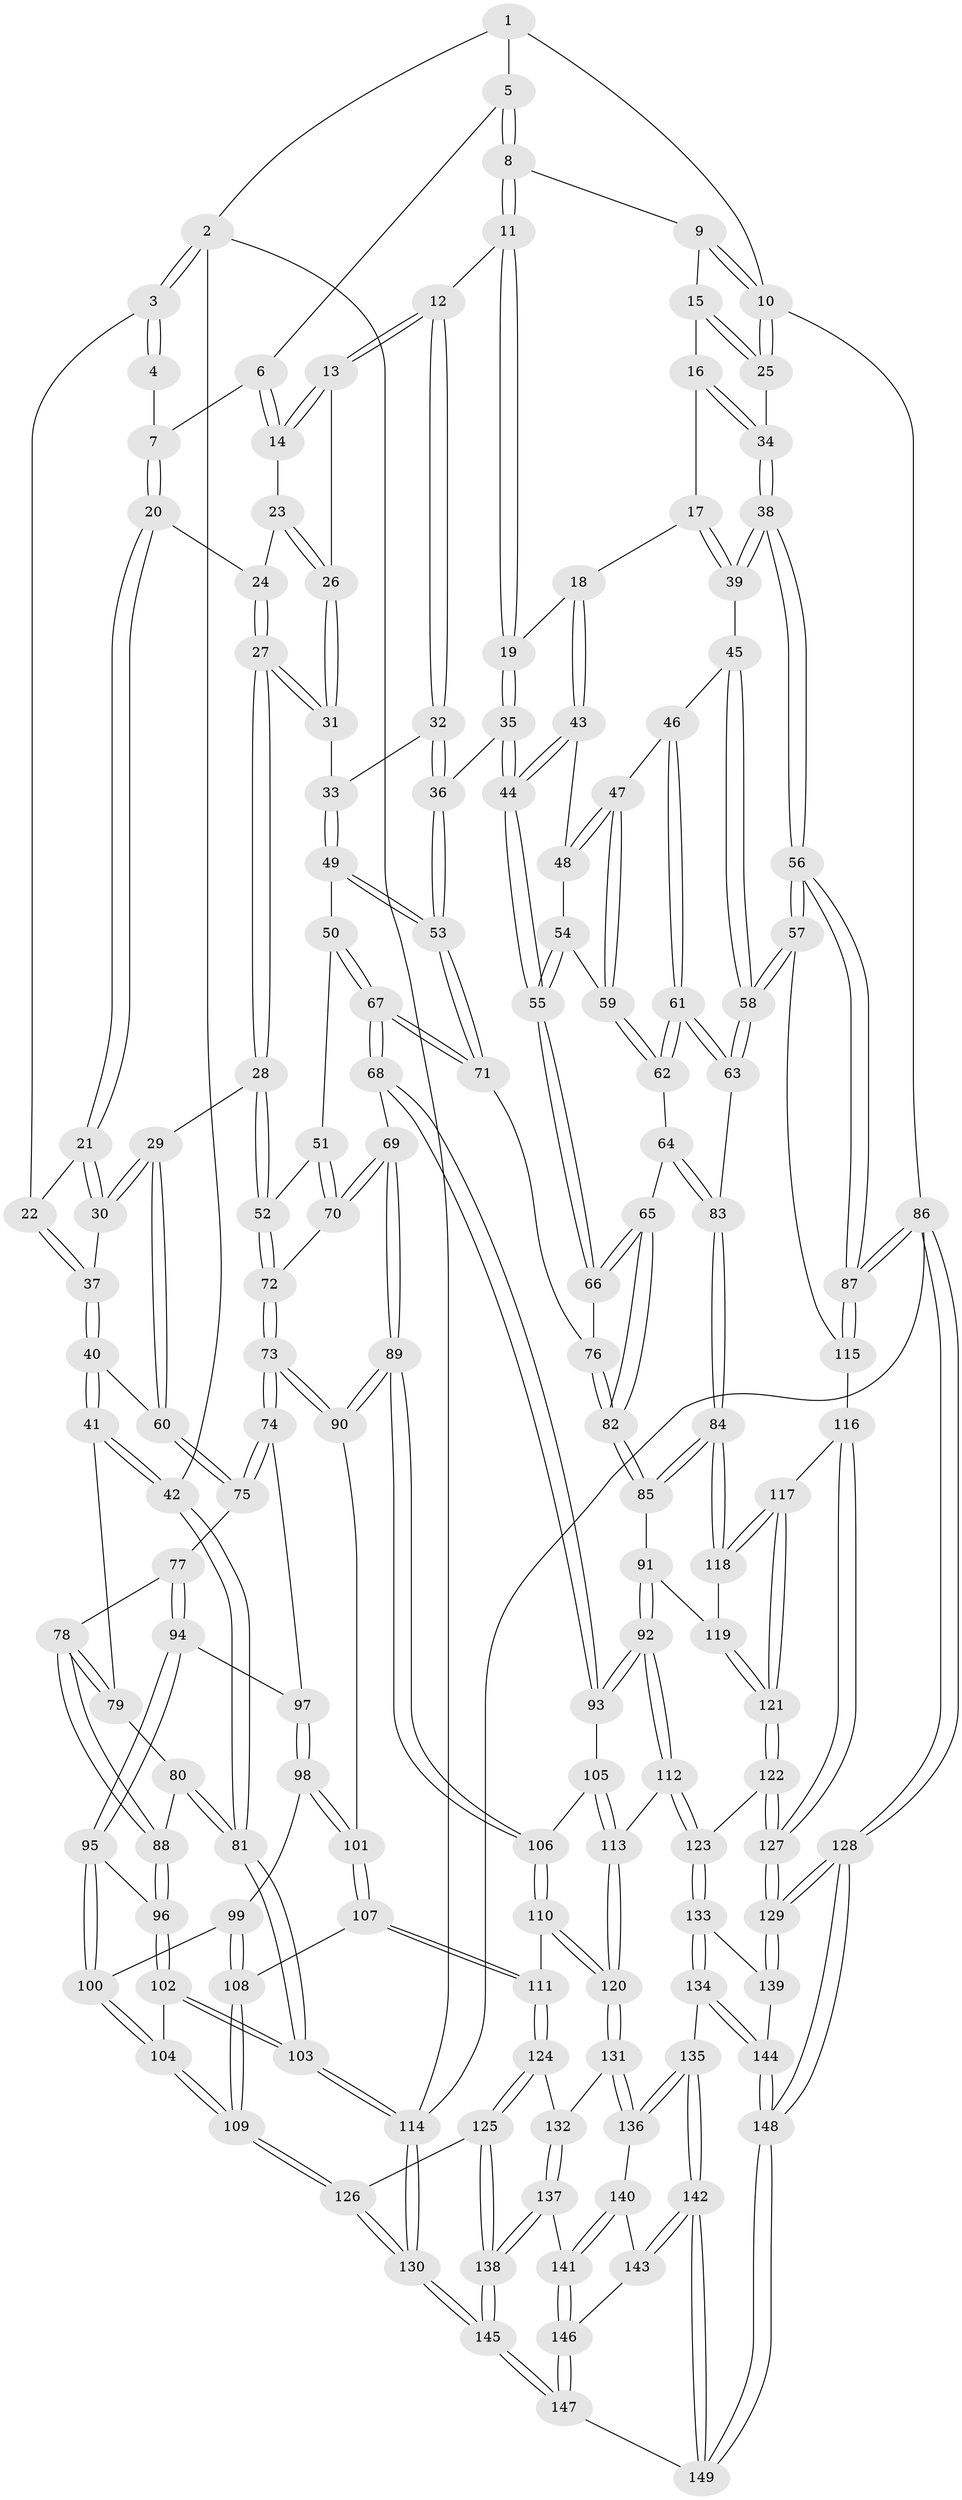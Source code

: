// coarse degree distribution, {5: 0.02666666666666667, 3: 0.37333333333333335, 4: 0.5866666666666667, 6: 0.013333333333333334}
// Generated by graph-tools (version 1.1) at 2025/38/03/04/25 23:38:33]
// undirected, 149 vertices, 369 edges
graph export_dot {
  node [color=gray90,style=filled];
  1 [pos="+0.17650014780140452+0"];
  2 [pos="+0+0.17096552995806402"];
  3 [pos="+0+0.1699887146181936"];
  4 [pos="+0.16510774758819569+0"];
  5 [pos="+0.5085907952589643+0"];
  6 [pos="+0.466786405700707+0"];
  7 [pos="+0.20680319784999426+0.07724108111420151"];
  8 [pos="+0.8427761373356024+0"];
  9 [pos="+0.9082050772378306+0"];
  10 [pos="+1+0"];
  11 [pos="+0.7675933047661395+0.1461900440558145"];
  12 [pos="+0.6744260011857061+0.19054600417466383"];
  13 [pos="+0.6512921721390786+0.17892876112288156"];
  14 [pos="+0.46111878918580307+0.06243928014305462"];
  15 [pos="+0.9735929966629878+0.1757179987019274"];
  16 [pos="+0.9218202546761993+0.23374643386885435"];
  17 [pos="+0.9011880064388815+0.2445399691413813"];
  18 [pos="+0.8294708019268108+0.22108760616445794"];
  19 [pos="+0.7992683830215875+0.1957226161840454"];
  20 [pos="+0.20793550544622708+0.10595098466752735"];
  21 [pos="+0.11351369846623156+0.18628016949850068"];
  22 [pos="+0.029264171137128835+0.19908535505051894"];
  23 [pos="+0.4544891381467712+0.07625213154935388"];
  24 [pos="+0.23534482228792236+0.12354705463817064"];
  25 [pos="+1+0.17681407324671694"];
  26 [pos="+0.4392775187069667+0.1785110846347303"];
  27 [pos="+0.3490219320062807+0.27689291139277783"];
  28 [pos="+0.3366039991112202+0.31504963947473913"];
  29 [pos="+0.25805618729217605+0.33936343685338677"];
  30 [pos="+0.18443524540792622+0.2845342771870707"];
  31 [pos="+0.4313812260692833+0.21159576156324006"];
  32 [pos="+0.621172972754876+0.25611006786095597"];
  33 [pos="+0.5736876128341855+0.2816455838511623"];
  34 [pos="+1+0.178671609117034"];
  35 [pos="+0.7296570053350905+0.3809026859771141"];
  36 [pos="+0.7000084138708963+0.38932863564323467"];
  37 [pos="+0.07679155770947405+0.3521344619133648"];
  38 [pos="+1+0.3575247977398413"];
  39 [pos="+0.9740262009166384+0.33226518551054945"];
  40 [pos="+0.07690583197108114+0.3628463703802297"];
  41 [pos="+0.047997650532548196+0.41603603328705246"];
  42 [pos="+0+0.44094699084984273"];
  43 [pos="+0.8389682398001366+0.32604379396206207"];
  44 [pos="+0.8009331482970259+0.4171470038879649"];
  45 [pos="+0.9611237682373036+0.3486268584547112"];
  46 [pos="+0.9343032673710009+0.3749514020277969"];
  47 [pos="+0.9204213831457281+0.3804336866325833"];
  48 [pos="+0.8480154058066722+0.33485051657671977"];
  49 [pos="+0.5656699697494536+0.31031837944347024"];
  50 [pos="+0.5489255862354449+0.35844480571022236"];
  51 [pos="+0.47659279766205215+0.36734157567646747"];
  52 [pos="+0.35863299218762823+0.34630461125759615"];
  53 [pos="+0.6865872346233678+0.4051022023823942"];
  54 [pos="+0.872532996950903+0.3949897348141906"];
  55 [pos="+0.8033868255891095+0.4211445986615328"];
  56 [pos="+1+0.6011632689902107"];
  57 [pos="+1+0.5949822926955407"];
  58 [pos="+1+0.5784834217580532"];
  59 [pos="+0.903710158309297+0.3956746391259524"];
  60 [pos="+0.22783989180865433+0.3769371650846698"];
  61 [pos="+0.9639772105490699+0.4956544012219828"];
  62 [pos="+0.8989930527722114+0.4214706676268419"];
  63 [pos="+1+0.577405759931237"];
  64 [pos="+0.839672278144084+0.4846883259436911"];
  65 [pos="+0.8329032262816063+0.48289796787891553"];
  66 [pos="+0.8102044546795419+0.45193927123967653"];
  67 [pos="+0.5964011363953365+0.4864528837373177"];
  68 [pos="+0.5733522596840592+0.5271232927835108"];
  69 [pos="+0.48936659893282897+0.49422904710200977"];
  70 [pos="+0.4803827443675148+0.488236000768043"];
  71 [pos="+0.6432102911613019+0.46473241810187865"];
  72 [pos="+0.37803795812762064+0.44803917376835684"];
  73 [pos="+0.32285666036526345+0.5425975512073815"];
  74 [pos="+0.28012696632640427+0.5246912681401467"];
  75 [pos="+0.2053076124303985+0.44873988724452296"];
  76 [pos="+0.7117662346090953+0.4888597960492177"];
  77 [pos="+0.1363449786883447+0.48666248550166974"];
  78 [pos="+0.12265094524473345+0.4852648233933863"];
  79 [pos="+0.08871898081102608+0.4613678558223597"];
  80 [pos="+0.02113998169618964+0.531187762134682"];
  81 [pos="+0+0.5103125287759672"];
  82 [pos="+0.7692780162727794+0.5659950630889239"];
  83 [pos="+0.9890097578563103+0.5786031441470428"];
  84 [pos="+0.8606581938108445+0.6511431077318097"];
  85 [pos="+0.7592802540042362+0.6344324724293601"];
  86 [pos="+1+1"];
  87 [pos="+1+0.9660387791542917"];
  88 [pos="+0.06953838392573262+0.5710512256231445"];
  89 [pos="+0.35111450892269364+0.6022978264467579"];
  90 [pos="+0.33416929361803005+0.581489435553831"];
  91 [pos="+0.7571148538573893+0.6355237724107154"];
  92 [pos="+0.6554813343149926+0.6730958978298527"];
  93 [pos="+0.5737925032937088+0.5350489219228305"];
  94 [pos="+0.15485844752124803+0.5309135055143969"];
  95 [pos="+0.12545749549220261+0.6153273996853484"];
  96 [pos="+0.06902269040296304+0.5778024921315672"];
  97 [pos="+0.19646962188715308+0.5692879227757379"];
  98 [pos="+0.1966560430860696+0.6149145170991922"];
  99 [pos="+0.19151212676412238+0.6171072834413214"];
  100 [pos="+0.13062183802061345+0.6244432380342888"];
  101 [pos="+0.22507638233506247+0.6283020688050357"];
  102 [pos="+0+0.67715270437648"];
  103 [pos="+0+0.6659129609391772"];
  104 [pos="+0.09255525651403153+0.7351595390746976"];
  105 [pos="+0.45667924755567635+0.6183863842546827"];
  106 [pos="+0.37913496951808684+0.6513179903594828"];
  107 [pos="+0.2394301723749548+0.7292364210429383"];
  108 [pos="+0.16422857725814508+0.7407946791987293"];
  109 [pos="+0.11222307410150048+0.7576187636419565"];
  110 [pos="+0.3772954338225175+0.6711967700938747"];
  111 [pos="+0.3210124885723389+0.7552955402369826"];
  112 [pos="+0.6333311766036686+0.7438813509386761"];
  113 [pos="+0.5985097614260071+0.7658775147579481"];
  114 [pos="+0+1"];
  115 [pos="+0.9153522182771908+0.7730372212478349"];
  116 [pos="+0.8947586537537193+0.7765793086887798"];
  117 [pos="+0.8852947037518536+0.769596716827123"];
  118 [pos="+0.8654599875486442+0.7091501979829113"];
  119 [pos="+0.8010927470937366+0.7529823020952409"];
  120 [pos="+0.5724547302497472+0.7863440975639443"];
  121 [pos="+0.7753232046893832+0.8168577731381529"];
  122 [pos="+0.7652830650388075+0.8250586662587024"];
  123 [pos="+0.726444961805156+0.8191564415962408"];
  124 [pos="+0.32690805433129877+0.7916906814882811"];
  125 [pos="+0.2741188882667955+0.8693702005677026"];
  126 [pos="+0.11045499129975071+0.8490795915940028"];
  127 [pos="+0.9102908640536288+0.9825934796725797"];
  128 [pos="+1+1"];
  129 [pos="+0.9262691302448052+1"];
  130 [pos="+0+1"];
  131 [pos="+0.5621339559120087+0.8053643185726972"];
  132 [pos="+0.3922266611212356+0.8320976966703276"];
  133 [pos="+0.711197581213922+0.8921569762522259"];
  134 [pos="+0.6526425942614803+0.9397657797079831"];
  135 [pos="+0.6337579927111882+0.9392607138306737"];
  136 [pos="+0.5608592534751918+0.8260530824045389"];
  137 [pos="+0.4101697481413386+0.916107518737999"];
  138 [pos="+0.28973420194744903+0.9990150365462201"];
  139 [pos="+0.7309078318741625+0.9288348645794782"];
  140 [pos="+0.5605461197265555+0.826649578055078"];
  141 [pos="+0.43317430133004003+0.9275374486408969"];
  142 [pos="+0.5970269241347009+1"];
  143 [pos="+0.5320389851572278+0.9321432912598853"];
  144 [pos="+0.7007848265009257+0.9837185973898182"];
  145 [pos="+0.2082737725411782+1"];
  146 [pos="+0.4719574837728508+0.9845042211223717"];
  147 [pos="+0.4583970483350534+1"];
  148 [pos="+0.8208563578677949+1"];
  149 [pos="+0.5797571043732636+1"];
  1 -- 2;
  1 -- 5;
  1 -- 10;
  2 -- 3;
  2 -- 3;
  2 -- 42;
  2 -- 114;
  3 -- 4;
  3 -- 4;
  3 -- 22;
  4 -- 7;
  5 -- 6;
  5 -- 8;
  5 -- 8;
  6 -- 7;
  6 -- 14;
  6 -- 14;
  7 -- 20;
  7 -- 20;
  8 -- 9;
  8 -- 11;
  8 -- 11;
  9 -- 10;
  9 -- 10;
  9 -- 15;
  10 -- 25;
  10 -- 25;
  10 -- 86;
  11 -- 12;
  11 -- 19;
  11 -- 19;
  12 -- 13;
  12 -- 13;
  12 -- 32;
  12 -- 32;
  13 -- 14;
  13 -- 14;
  13 -- 26;
  14 -- 23;
  15 -- 16;
  15 -- 25;
  15 -- 25;
  16 -- 17;
  16 -- 34;
  16 -- 34;
  17 -- 18;
  17 -- 39;
  17 -- 39;
  18 -- 19;
  18 -- 43;
  18 -- 43;
  19 -- 35;
  19 -- 35;
  20 -- 21;
  20 -- 21;
  20 -- 24;
  21 -- 22;
  21 -- 30;
  21 -- 30;
  22 -- 37;
  22 -- 37;
  23 -- 24;
  23 -- 26;
  23 -- 26;
  24 -- 27;
  24 -- 27;
  25 -- 34;
  26 -- 31;
  26 -- 31;
  27 -- 28;
  27 -- 28;
  27 -- 31;
  27 -- 31;
  28 -- 29;
  28 -- 52;
  28 -- 52;
  29 -- 30;
  29 -- 30;
  29 -- 60;
  29 -- 60;
  30 -- 37;
  31 -- 33;
  32 -- 33;
  32 -- 36;
  32 -- 36;
  33 -- 49;
  33 -- 49;
  34 -- 38;
  34 -- 38;
  35 -- 36;
  35 -- 44;
  35 -- 44;
  36 -- 53;
  36 -- 53;
  37 -- 40;
  37 -- 40;
  38 -- 39;
  38 -- 39;
  38 -- 56;
  38 -- 56;
  39 -- 45;
  40 -- 41;
  40 -- 41;
  40 -- 60;
  41 -- 42;
  41 -- 42;
  41 -- 79;
  42 -- 81;
  42 -- 81;
  43 -- 44;
  43 -- 44;
  43 -- 48;
  44 -- 55;
  44 -- 55;
  45 -- 46;
  45 -- 58;
  45 -- 58;
  46 -- 47;
  46 -- 61;
  46 -- 61;
  47 -- 48;
  47 -- 48;
  47 -- 59;
  47 -- 59;
  48 -- 54;
  49 -- 50;
  49 -- 53;
  49 -- 53;
  50 -- 51;
  50 -- 67;
  50 -- 67;
  51 -- 52;
  51 -- 70;
  51 -- 70;
  52 -- 72;
  52 -- 72;
  53 -- 71;
  53 -- 71;
  54 -- 55;
  54 -- 55;
  54 -- 59;
  55 -- 66;
  55 -- 66;
  56 -- 57;
  56 -- 57;
  56 -- 87;
  56 -- 87;
  57 -- 58;
  57 -- 58;
  57 -- 115;
  58 -- 63;
  58 -- 63;
  59 -- 62;
  59 -- 62;
  60 -- 75;
  60 -- 75;
  61 -- 62;
  61 -- 62;
  61 -- 63;
  61 -- 63;
  62 -- 64;
  63 -- 83;
  64 -- 65;
  64 -- 83;
  64 -- 83;
  65 -- 66;
  65 -- 66;
  65 -- 82;
  65 -- 82;
  66 -- 76;
  67 -- 68;
  67 -- 68;
  67 -- 71;
  67 -- 71;
  68 -- 69;
  68 -- 93;
  68 -- 93;
  69 -- 70;
  69 -- 70;
  69 -- 89;
  69 -- 89;
  70 -- 72;
  71 -- 76;
  72 -- 73;
  72 -- 73;
  73 -- 74;
  73 -- 74;
  73 -- 90;
  73 -- 90;
  74 -- 75;
  74 -- 75;
  74 -- 97;
  75 -- 77;
  76 -- 82;
  76 -- 82;
  77 -- 78;
  77 -- 94;
  77 -- 94;
  78 -- 79;
  78 -- 79;
  78 -- 88;
  78 -- 88;
  79 -- 80;
  80 -- 81;
  80 -- 81;
  80 -- 88;
  81 -- 103;
  81 -- 103;
  82 -- 85;
  82 -- 85;
  83 -- 84;
  83 -- 84;
  84 -- 85;
  84 -- 85;
  84 -- 118;
  84 -- 118;
  85 -- 91;
  86 -- 87;
  86 -- 87;
  86 -- 128;
  86 -- 128;
  86 -- 114;
  87 -- 115;
  87 -- 115;
  88 -- 96;
  88 -- 96;
  89 -- 90;
  89 -- 90;
  89 -- 106;
  89 -- 106;
  90 -- 101;
  91 -- 92;
  91 -- 92;
  91 -- 119;
  92 -- 93;
  92 -- 93;
  92 -- 112;
  92 -- 112;
  93 -- 105;
  94 -- 95;
  94 -- 95;
  94 -- 97;
  95 -- 96;
  95 -- 100;
  95 -- 100;
  96 -- 102;
  96 -- 102;
  97 -- 98;
  97 -- 98;
  98 -- 99;
  98 -- 101;
  98 -- 101;
  99 -- 100;
  99 -- 108;
  99 -- 108;
  100 -- 104;
  100 -- 104;
  101 -- 107;
  101 -- 107;
  102 -- 103;
  102 -- 103;
  102 -- 104;
  103 -- 114;
  103 -- 114;
  104 -- 109;
  104 -- 109;
  105 -- 106;
  105 -- 113;
  105 -- 113;
  106 -- 110;
  106 -- 110;
  107 -- 108;
  107 -- 111;
  107 -- 111;
  108 -- 109;
  108 -- 109;
  109 -- 126;
  109 -- 126;
  110 -- 111;
  110 -- 120;
  110 -- 120;
  111 -- 124;
  111 -- 124;
  112 -- 113;
  112 -- 123;
  112 -- 123;
  113 -- 120;
  113 -- 120;
  114 -- 130;
  114 -- 130;
  115 -- 116;
  116 -- 117;
  116 -- 127;
  116 -- 127;
  117 -- 118;
  117 -- 118;
  117 -- 121;
  117 -- 121;
  118 -- 119;
  119 -- 121;
  119 -- 121;
  120 -- 131;
  120 -- 131;
  121 -- 122;
  121 -- 122;
  122 -- 123;
  122 -- 127;
  122 -- 127;
  123 -- 133;
  123 -- 133;
  124 -- 125;
  124 -- 125;
  124 -- 132;
  125 -- 126;
  125 -- 138;
  125 -- 138;
  126 -- 130;
  126 -- 130;
  127 -- 129;
  127 -- 129;
  128 -- 129;
  128 -- 129;
  128 -- 148;
  128 -- 148;
  129 -- 139;
  129 -- 139;
  130 -- 145;
  130 -- 145;
  131 -- 132;
  131 -- 136;
  131 -- 136;
  132 -- 137;
  132 -- 137;
  133 -- 134;
  133 -- 134;
  133 -- 139;
  134 -- 135;
  134 -- 144;
  134 -- 144;
  135 -- 136;
  135 -- 136;
  135 -- 142;
  135 -- 142;
  136 -- 140;
  137 -- 138;
  137 -- 138;
  137 -- 141;
  138 -- 145;
  138 -- 145;
  139 -- 144;
  140 -- 141;
  140 -- 141;
  140 -- 143;
  141 -- 146;
  141 -- 146;
  142 -- 143;
  142 -- 143;
  142 -- 149;
  142 -- 149;
  143 -- 146;
  144 -- 148;
  144 -- 148;
  145 -- 147;
  145 -- 147;
  146 -- 147;
  146 -- 147;
  147 -- 149;
  148 -- 149;
  148 -- 149;
}
